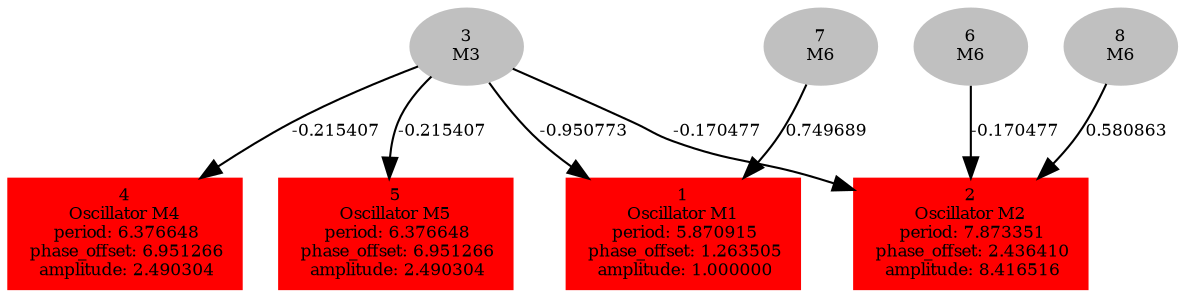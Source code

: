  digraph g{ forcelabels=true;
1 [label=<1<BR />Oscillator M1<BR /> period: 5.870915<BR /> phase_offset: 1.263505<BR /> amplitude: 1.000000>, shape=box,color=red,style=filled,fontsize=8];2 [label=<2<BR />Oscillator M2<BR /> period: 7.873351<BR /> phase_offset: 2.436410<BR /> amplitude: 8.416516>, shape=box,color=red,style=filled,fontsize=8];3[label=<3<BR/>M3>,color="grey",style=filled,fontsize=8];
4 [label=<4<BR />Oscillator M4<BR /> period: 6.376648<BR /> phase_offset: 6.951266<BR /> amplitude: 2.490304>, shape=box,color=red,style=filled,fontsize=8];5 [label=<5<BR />Oscillator M5<BR /> period: 6.376648<BR /> phase_offset: 6.951266<BR /> amplitude: 2.490304>, shape=box,color=red,style=filled,fontsize=8];6[label=<6<BR/>M6>,color="grey",style=filled,fontsize=8];
7[label=<7<BR/>M6>,color="grey",style=filled,fontsize=8];
8[label=<8<BR/>M6>,color="grey",style=filled,fontsize=8];
3 -> 1[label="-0.950773 ",fontsize="8"];
3 -> 2[label="-0.170477 ",fontsize="8"];
3 -> 4[label="-0.215407 ",fontsize="8"];
3 -> 5[label="-0.215407 ",fontsize="8"];
6 -> 2[label="-0.170477 ",fontsize="8"];
7 -> 1[label="0.749689 ",fontsize="8"];
8 -> 2[label="0.580863 ",fontsize="8"];
 }
